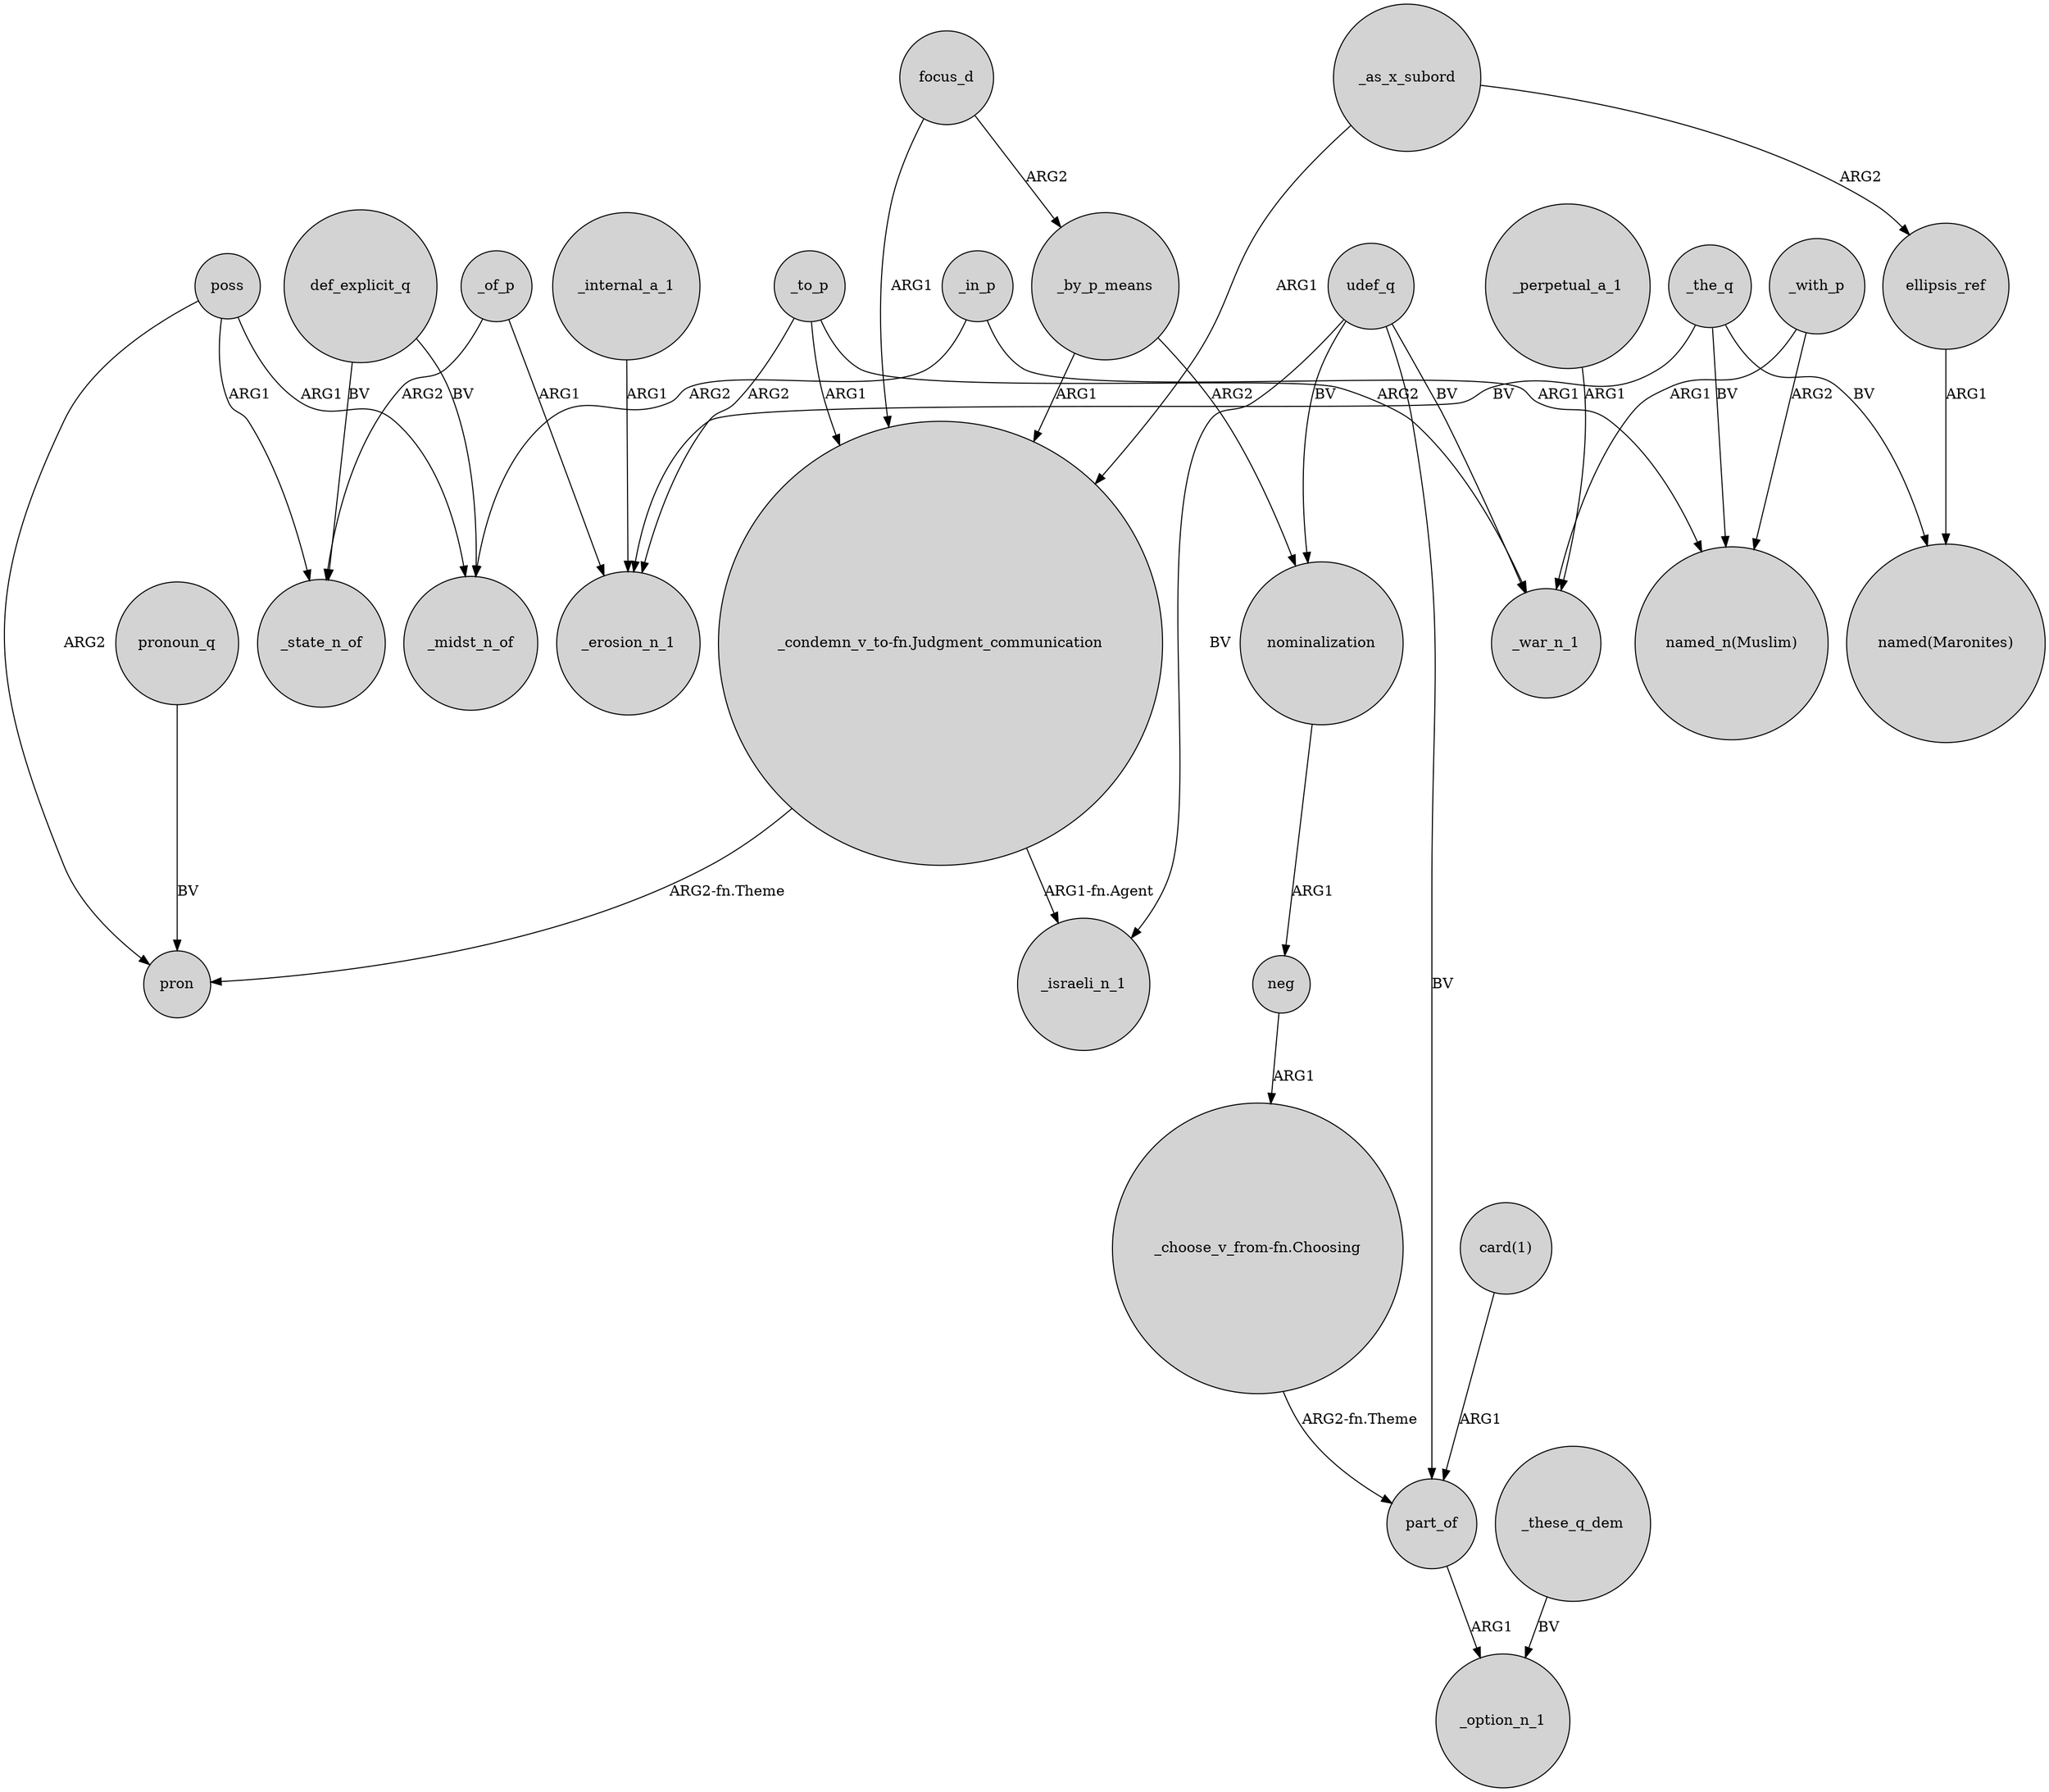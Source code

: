 digraph {
	node [shape=circle style=filled]
	_internal_a_1 -> _erosion_n_1 [label=ARG1]
	udef_q -> part_of [label=BV]
	_by_p_means -> nominalization [label=ARG2]
	poss -> pron [label=ARG2]
	poss -> _midst_n_of [label=ARG1]
	"_condemn_v_to-fn.Judgment_communication" -> _israeli_n_1 [label="ARG1-fn.Agent"]
	def_explicit_q -> _state_n_of [label=BV]
	focus_d -> _by_p_means [label=ARG2]
	_in_p -> _midst_n_of [label=ARG2]
	neg -> "_choose_v_from-fn.Choosing" [label=ARG1]
	udef_q -> _israeli_n_1 [label=BV]
	_of_p -> _erosion_n_1 [label=ARG1]
	_to_p -> _war_n_1 [label=ARG2]
	"_condemn_v_to-fn.Judgment_communication" -> pron [label="ARG2-fn.Theme"]
	_of_p -> _state_n_of [label=ARG2]
	_the_q -> _erosion_n_1 [label=BV]
	pronoun_q -> pron [label=BV]
	"_choose_v_from-fn.Choosing" -> part_of [label="ARG2-fn.Theme"]
	_with_p -> "named_n(Muslim)" [label=ARG2]
	def_explicit_q -> _midst_n_of [label=BV]
	ellipsis_ref -> "named(Maronites)" [label=ARG1]
	_the_q -> "named(Maronites)" [label=BV]
	part_of -> _option_n_1 [label=ARG1]
	_as_x_subord -> "_condemn_v_to-fn.Judgment_communication" [label=ARG1]
	_to_p -> "_condemn_v_to-fn.Judgment_communication" [label=ARG1]
	_with_p -> _war_n_1 [label=ARG1]
	udef_q -> nominalization [label=BV]
	nominalization -> neg [label=ARG1]
	_these_q_dem -> _option_n_1 [label=BV]
	udef_q -> _war_n_1 [label=BV]
	"card(1)" -> part_of [label=ARG1]
	_in_p -> "named_n(Muslim)" [label=ARG1]
	_as_x_subord -> ellipsis_ref [label=ARG2]
	_the_q -> "named_n(Muslim)" [label=BV]
	_by_p_means -> "_condemn_v_to-fn.Judgment_communication" [label=ARG1]
	poss -> _state_n_of [label=ARG1]
	_perpetual_a_1 -> _war_n_1 [label=ARG1]
	_to_p -> _erosion_n_1 [label=ARG2]
	focus_d -> "_condemn_v_to-fn.Judgment_communication" [label=ARG1]
}
